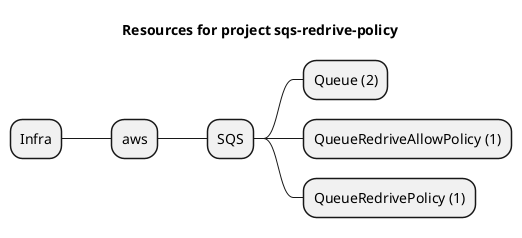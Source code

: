@startmindmap
title Resources for project sqs-redrive-policy
skinparam monochrome true
+ Infra
++ aws
+++ SQS
++++ Queue (2)
++++ QueueRedriveAllowPolicy (1)
++++ QueueRedrivePolicy (1)
@endmindmap